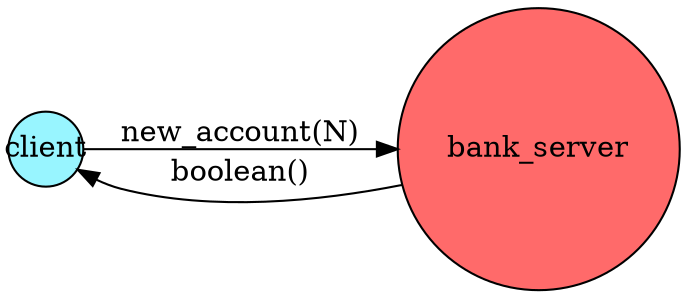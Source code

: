 digraph G {
  rankdir=LR
  {
    node [style=filled shape="circle"]
    client [fillcolor=cadetblue1 fixedsize=true label="client"]
    bank [fillcolor=indianred1 label="bank_server"]
  }

  client -> bank [label="new_account(N)"]
  client -> bank [label="boolean()", dir=back]
}